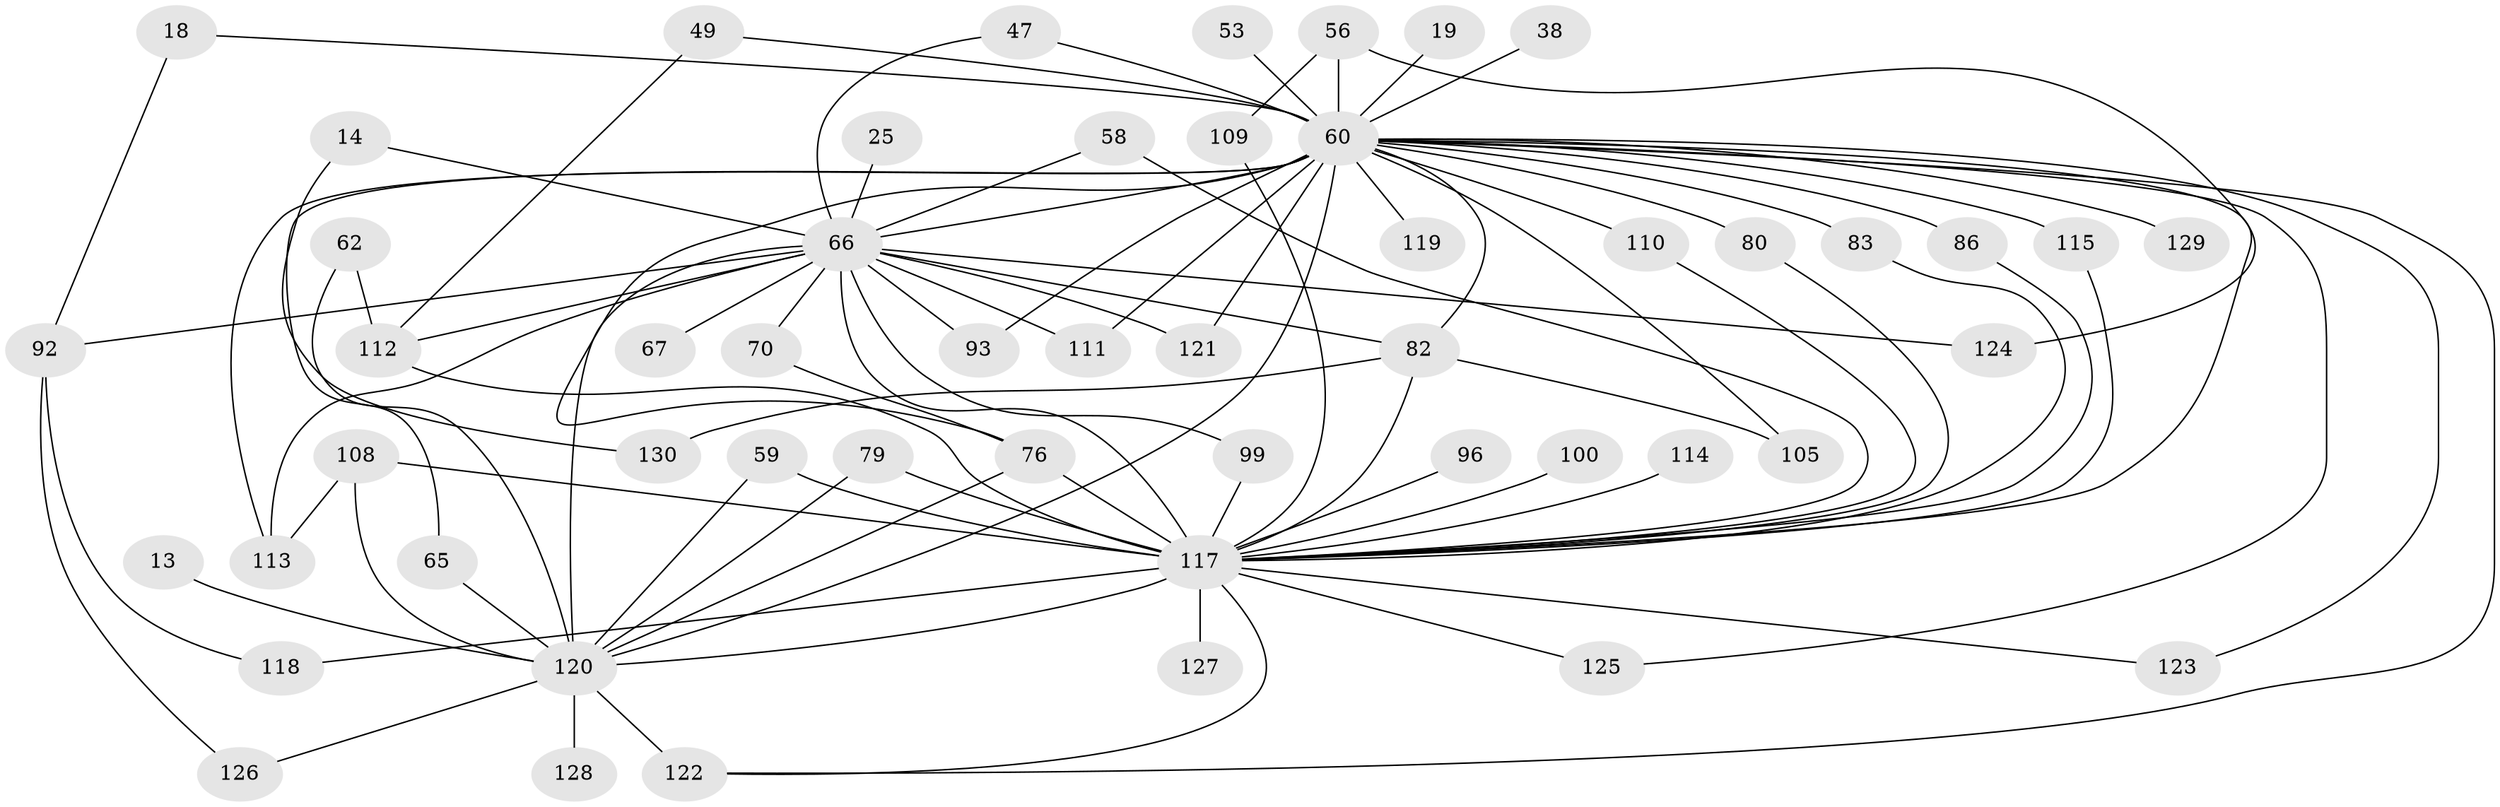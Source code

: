 // original degree distribution, {28: 0.023076923076923078, 19: 0.007692307692307693, 22: 0.007692307692307693, 14: 0.007692307692307693, 25: 0.007692307692307693, 16: 0.007692307692307693, 26: 0.007692307692307693, 17: 0.007692307692307693, 7: 0.023076923076923078, 2: 0.5307692307692308, 3: 0.2, 4: 0.1, 5: 0.038461538461538464, 9: 0.023076923076923078, 6: 0.007692307692307693}
// Generated by graph-tools (version 1.1) at 2025/47/03/04/25 21:47:52]
// undirected, 52 vertices, 90 edges
graph export_dot {
graph [start="1"]
  node [color=gray90,style=filled];
  13;
  14;
  18;
  19;
  25;
  38 [super="+32"];
  47;
  49;
  53 [super="+35"];
  56 [super="+45"];
  58 [super="+31"];
  59;
  60 [super="+39+40+50+3"];
  62;
  65;
  66 [super="+30+6+9"];
  67;
  70;
  76 [super="+43+73"];
  79;
  80;
  82 [super="+12+77"];
  83;
  86;
  92 [super="+46+88"];
  93;
  96 [super="+51"];
  99;
  100;
  105;
  108 [super="+26"];
  109 [super="+94"];
  110;
  111;
  112 [super="+69+68+42"];
  113 [super="+87"];
  114;
  115;
  117 [super="+74+72+116+101+28"];
  118;
  119;
  120 [super="+98+104+103+106"];
  121 [super="+89"];
  122 [super="+81+78+63"];
  123;
  124;
  125 [super="+90"];
  126;
  127 [super="+107"];
  128;
  129;
  130;
  13 -- 120 [weight=2];
  14 -- 130;
  14 -- 66 [weight=2];
  18 -- 92;
  18 -- 60;
  19 -- 60 [weight=2];
  25 -- 66 [weight=2];
  38 -- 60 [weight=3];
  47 -- 60;
  47 -- 66;
  49 -- 112;
  49 -- 60;
  53 -- 60 [weight=3];
  56 -- 124;
  56 -- 109 [weight=2];
  56 -- 60 [weight=4];
  58 -- 66;
  58 -- 117 [weight=2];
  59 -- 117;
  59 -- 120;
  60 -- 66 [weight=11];
  60 -- 117 [weight=8];
  60 -- 119;
  60 -- 129;
  60 -- 65;
  60 -- 76 [weight=2];
  60 -- 80;
  60 -- 83;
  60 -- 86;
  60 -- 93;
  60 -- 105;
  60 -- 110;
  60 -- 111;
  60 -- 115;
  60 -- 122 [weight=3];
  60 -- 123;
  60 -- 125;
  60 -- 121;
  60 -- 120 [weight=9];
  60 -- 113 [weight=2];
  60 -- 82;
  62 -- 112;
  62 -- 120;
  65 -- 120;
  66 -- 82 [weight=3];
  66 -- 92 [weight=6];
  66 -- 93;
  66 -- 99;
  66 -- 111;
  66 -- 113;
  66 -- 121 [weight=3];
  66 -- 117 [weight=14];
  66 -- 112 [weight=4];
  66 -- 67 [weight=2];
  66 -- 70;
  66 -- 124;
  66 -- 120 [weight=20];
  70 -- 76;
  76 -- 120;
  76 -- 117 [weight=3];
  79 -- 117;
  79 -- 120;
  80 -- 117;
  82 -- 130;
  82 -- 105;
  82 -- 117;
  83 -- 117;
  86 -- 117;
  92 -- 118;
  92 -- 126;
  96 -- 117 [weight=2];
  99 -- 117;
  100 -- 117 [weight=2];
  108 -- 117 [weight=3];
  108 -- 120;
  108 -- 113;
  109 -- 117;
  110 -- 117;
  112 -- 117 [weight=3];
  114 -- 117 [weight=2];
  115 -- 117;
  117 -- 122;
  117 -- 123;
  117 -- 118;
  117 -- 125;
  117 -- 127 [weight=3];
  117 -- 120 [weight=6];
  120 -- 128 [weight=2];
  120 -- 122 [weight=5];
  120 -- 126;
}
